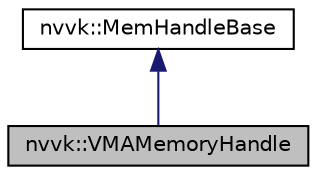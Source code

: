 digraph "nvvk::VMAMemoryHandle"
{
 // LATEX_PDF_SIZE
  edge [fontname="Helvetica",fontsize="10",labelfontname="Helvetica",labelfontsize="10"];
  node [fontname="Helvetica",fontsize="10",shape=record];
  Node1 [label="nvvk::VMAMemoryHandle",height=0.2,width=0.4,color="black", fillcolor="grey75", style="filled", fontcolor="black",tooltip=" "];
  Node2 -> Node1 [dir="back",color="midnightblue",fontsize="10",style="solid",fontname="Helvetica"];
  Node2 [label="nvvk::MemHandleBase",height=0.2,width=0.4,color="black", fillcolor="white", style="filled",URL="$classnvvk_1_1_mem_handle_base.html",tooltip=" "];
}
